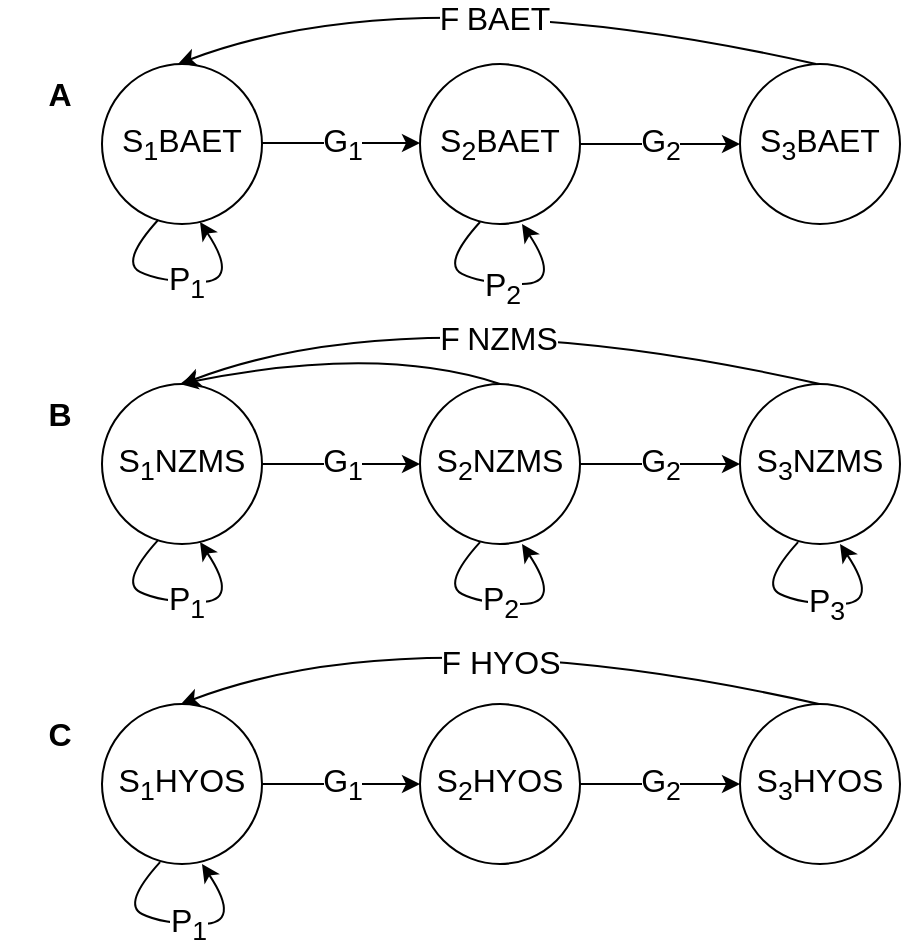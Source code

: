 <mxfile version="20.5.3" type="github">
  <diagram id="V8dSmbORWP49UcVRykCs" name="Page-1">
    <mxGraphModel dx="1038" dy="536" grid="1" gridSize="10" guides="1" tooltips="1" connect="1" arrows="1" fold="1" page="1" pageScale="1" pageWidth="850" pageHeight="1100" math="0" shadow="0">
      <root>
        <mxCell id="0" />
        <mxCell id="1" parent="0" />
        <mxCell id="CUxsv4Kta_BDDFA2uctb-1" value="S&lt;sub&gt;1&lt;/sub&gt;BAET" style="ellipse;whiteSpace=wrap;html=1;aspect=fixed;fontSize=16;" parent="1" vertex="1">
          <mxGeometry x="121" y="120" width="80" height="80" as="geometry" />
        </mxCell>
        <mxCell id="CUxsv4Kta_BDDFA2uctb-2" value="&lt;font style=&quot;font-size: 16px;&quot;&gt;S&lt;sub&gt;2&lt;/sub&gt;&lt;/font&gt;&lt;font style=&quot;font-size: 16px;&quot;&gt;BAET&lt;/font&gt;" style="ellipse;whiteSpace=wrap;html=1;aspect=fixed;fontSize=15;" parent="1" vertex="1">
          <mxGeometry x="280" y="120" width="80" height="80" as="geometry" />
        </mxCell>
        <mxCell id="CUxsv4Kta_BDDFA2uctb-3" value="&lt;font style=&quot;font-size: 16px;&quot;&gt;S&lt;sub&gt;3&lt;/sub&gt;&lt;/font&gt;&lt;font style=&quot;font-size: 16px;&quot;&gt;BAET&lt;/font&gt;" style="ellipse;whiteSpace=wrap;html=1;aspect=fixed;" parent="1" vertex="1">
          <mxGeometry x="440" y="120" width="80" height="80" as="geometry" />
        </mxCell>
        <mxCell id="CUxsv4Kta_BDDFA2uctb-4" value="S&lt;sub&gt;1&lt;/sub&gt;NZMS" style="ellipse;whiteSpace=wrap;html=1;aspect=fixed;fontSize=16;" parent="1" vertex="1">
          <mxGeometry x="121" y="280" width="80" height="80" as="geometry" />
        </mxCell>
        <mxCell id="CUxsv4Kta_BDDFA2uctb-5" value="&lt;font style=&quot;font-size: 16px;&quot;&gt;S&lt;sub&gt;2&lt;/sub&gt;&lt;/font&gt;&lt;font style=&quot;font-size: 16px;&quot;&gt;NZMS&lt;/font&gt;" style="ellipse;whiteSpace=wrap;html=1;aspect=fixed;" parent="1" vertex="1">
          <mxGeometry x="280" y="280" width="80" height="80" as="geometry" />
        </mxCell>
        <mxCell id="CUxsv4Kta_BDDFA2uctb-6" value="&lt;font style=&quot;font-size: 16px;&quot;&gt;S&lt;sub&gt;3&lt;/sub&gt;NZMS&lt;/font&gt;" style="ellipse;whiteSpace=wrap;html=1;aspect=fixed;" parent="1" vertex="1">
          <mxGeometry x="440" y="280" width="80" height="80" as="geometry" />
        </mxCell>
        <mxCell id="CUxsv4Kta_BDDFA2uctb-7" value="&lt;font style=&quot;font-size: 16px;&quot;&gt;S&lt;sub&gt;1&lt;/sub&gt;&lt;/font&gt;&lt;font style=&quot;font-size: 16px;&quot;&gt;HYOS&lt;/font&gt;" style="ellipse;whiteSpace=wrap;html=1;aspect=fixed;" parent="1" vertex="1">
          <mxGeometry x="121" y="440" width="80" height="80" as="geometry" />
        </mxCell>
        <mxCell id="CUxsv4Kta_BDDFA2uctb-8" value="&lt;font style=&quot;font-size: 16px;&quot;&gt;S&lt;sub&gt;2&lt;/sub&gt;&lt;/font&gt;&lt;font style=&quot;font-size: 16px;&quot;&gt;HYOS&lt;/font&gt;" style="ellipse;whiteSpace=wrap;html=1;aspect=fixed;" parent="1" vertex="1">
          <mxGeometry x="280" y="440" width="80" height="80" as="geometry" />
        </mxCell>
        <mxCell id="CUxsv4Kta_BDDFA2uctb-9" value="&lt;font style=&quot;font-size: 16px;&quot;&gt;S&lt;sub&gt;3&lt;/sub&gt;&lt;/font&gt;&lt;font style=&quot;font-size: 16px;&quot;&gt;HYOS&lt;/font&gt;" style="ellipse;whiteSpace=wrap;html=1;aspect=fixed;" parent="1" vertex="1">
          <mxGeometry x="440" y="440" width="80" height="80" as="geometry" />
        </mxCell>
        <mxCell id="CUxsv4Kta_BDDFA2uctb-14" value="&lt;font style=&quot;font-size: 16px;&quot;&gt;G&lt;sub&gt;1&lt;/sub&gt;&lt;/font&gt;" style="endArrow=classic;html=1;rounded=0;exitX=1;exitY=0.5;exitDx=0;exitDy=0;" parent="1" source="CUxsv4Kta_BDDFA2uctb-7" target="CUxsv4Kta_BDDFA2uctb-8" edge="1">
          <mxGeometry width="50" height="50" relative="1" as="geometry">
            <mxPoint x="400" y="380" as="sourcePoint" />
            <mxPoint x="450" y="330" as="targetPoint" />
          </mxGeometry>
        </mxCell>
        <mxCell id="CUxsv4Kta_BDDFA2uctb-15" value="&lt;font style=&quot;font-size: 16px;&quot;&gt;G&lt;sub&gt;2&lt;/sub&gt;&lt;/font&gt;" style="endArrow=classic;html=1;rounded=0;exitX=1;exitY=0.5;exitDx=0;exitDy=0;entryX=0;entryY=0.5;entryDx=0;entryDy=0;" parent="1" source="CUxsv4Kta_BDDFA2uctb-8" target="CUxsv4Kta_BDDFA2uctb-9" edge="1">
          <mxGeometry width="50" height="50" relative="1" as="geometry">
            <mxPoint x="400" y="380" as="sourcePoint" />
            <mxPoint x="450" y="330" as="targetPoint" />
          </mxGeometry>
        </mxCell>
        <mxCell id="CUxsv4Kta_BDDFA2uctb-18" value="G&lt;sub&gt;1&lt;/sub&gt;" style="endArrow=classic;html=1;rounded=0;fontSize=16;exitX=1;exitY=0.5;exitDx=0;exitDy=0;entryX=0;entryY=0.5;entryDx=0;entryDy=0;" parent="1" edge="1">
          <mxGeometry width="50" height="50" relative="1" as="geometry">
            <mxPoint x="201" y="159.5" as="sourcePoint" />
            <mxPoint x="280" y="159.5" as="targetPoint" />
          </mxGeometry>
        </mxCell>
        <mxCell id="CUxsv4Kta_BDDFA2uctb-19" value="G&lt;sub&gt;2&lt;/sub&gt;" style="endArrow=classic;html=1;rounded=0;fontSize=16;exitX=1;exitY=0.5;exitDx=0;exitDy=0;entryX=0;entryY=0.5;entryDx=0;entryDy=0;" parent="1" source="CUxsv4Kta_BDDFA2uctb-2" target="CUxsv4Kta_BDDFA2uctb-3" edge="1">
          <mxGeometry width="50" height="50" relative="1" as="geometry">
            <mxPoint x="460" y="380" as="sourcePoint" />
            <mxPoint x="510" y="330" as="targetPoint" />
          </mxGeometry>
        </mxCell>
        <mxCell id="CUxsv4Kta_BDDFA2uctb-20" value="G&lt;sub&gt;1&lt;/sub&gt;" style="endArrow=classic;html=1;rounded=0;fontSize=16;exitX=1;exitY=0.5;exitDx=0;exitDy=0;entryX=0;entryY=0.5;entryDx=0;entryDy=0;" parent="1" source="CUxsv4Kta_BDDFA2uctb-4" target="CUxsv4Kta_BDDFA2uctb-5" edge="1">
          <mxGeometry width="50" height="50" relative="1" as="geometry">
            <mxPoint x="460" y="380" as="sourcePoint" />
            <mxPoint x="270" y="320" as="targetPoint" />
          </mxGeometry>
        </mxCell>
        <mxCell id="CUxsv4Kta_BDDFA2uctb-21" value="G&lt;sub&gt;2&lt;/sub&gt;" style="endArrow=classic;html=1;rounded=0;fontSize=16;exitX=1;exitY=0.5;exitDx=0;exitDy=0;entryX=0;entryY=0.5;entryDx=0;entryDy=0;" parent="1" source="CUxsv4Kta_BDDFA2uctb-5" target="CUxsv4Kta_BDDFA2uctb-6" edge="1">
          <mxGeometry width="50" height="50" relative="1" as="geometry">
            <mxPoint x="460" y="380" as="sourcePoint" />
            <mxPoint x="440" y="330" as="targetPoint" />
          </mxGeometry>
        </mxCell>
        <mxCell id="CUxsv4Kta_BDDFA2uctb-23" value="P&lt;sub&gt;3&lt;/sub&gt;" style="curved=1;endArrow=classic;html=1;rounded=0;fontSize=16;exitX=0.363;exitY=0.988;exitDx=0;exitDy=0;entryX=0.625;entryY=1;entryDx=0;entryDy=0;exitPerimeter=0;entryPerimeter=0;" parent="1" source="CUxsv4Kta_BDDFA2uctb-6" target="CUxsv4Kta_BDDFA2uctb-6" edge="1">
          <mxGeometry width="50" height="50" relative="1" as="geometry">
            <mxPoint x="460" y="380" as="sourcePoint" />
            <mxPoint x="510" y="330" as="targetPoint" />
            <Array as="points">
              <mxPoint x="450" y="380" />
              <mxPoint x="470" y="390" />
              <mxPoint x="510" y="390" />
            </Array>
          </mxGeometry>
        </mxCell>
        <mxCell id="CUxsv4Kta_BDDFA2uctb-24" value="P&lt;sub&gt;1&lt;/sub&gt;" style="curved=1;endArrow=classic;html=1;rounded=0;fontSize=16;exitX=0.363;exitY=0.988;exitDx=0;exitDy=0;entryX=0.625;entryY=1;entryDx=0;entryDy=0;exitPerimeter=0;entryPerimeter=0;" parent="1" edge="1">
          <mxGeometry width="50" height="50" relative="1" as="geometry">
            <mxPoint x="149.04" y="198.0" as="sourcePoint" />
            <mxPoint x="170" y="198.96" as="targetPoint" />
            <Array as="points">
              <mxPoint x="130" y="218.96" />
              <mxPoint x="150" y="228.96" />
              <mxPoint x="190" y="228.96" />
            </Array>
          </mxGeometry>
        </mxCell>
        <mxCell id="CUxsv4Kta_BDDFA2uctb-25" value="" style="curved=1;endArrow=classic;html=1;rounded=0;fontSize=16;exitX=0.363;exitY=0.988;exitDx=0;exitDy=0;entryX=0.625;entryY=1;entryDx=0;entryDy=0;exitPerimeter=0;entryPerimeter=0;" parent="1" edge="1">
          <mxGeometry width="50" height="50" relative="1" as="geometry">
            <mxPoint x="310.04" y="199" as="sourcePoint" />
            <mxPoint x="331" y="199.96" as="targetPoint" />
            <Array as="points">
              <mxPoint x="291" y="219.96" />
              <mxPoint x="311" y="229.96" />
              <mxPoint x="351" y="229.96" />
            </Array>
          </mxGeometry>
        </mxCell>
        <mxCell id="CUxsv4Kta_BDDFA2uctb-27" value="P&lt;sub&gt;2&lt;/sub&gt;" style="edgeLabel;html=1;align=center;verticalAlign=middle;resizable=0;points=[];fontSize=16;" parent="CUxsv4Kta_BDDFA2uctb-25" vertex="1" connectable="0">
          <mxGeometry x="-0.042" y="-2" relative="1" as="geometry">
            <mxPoint as="offset" />
          </mxGeometry>
        </mxCell>
        <mxCell id="CUxsv4Kta_BDDFA2uctb-28" value="" style="curved=1;endArrow=classic;html=1;rounded=0;fontSize=16;exitX=0.363;exitY=0.988;exitDx=0;exitDy=0;entryX=0.625;entryY=1;entryDx=0;entryDy=0;exitPerimeter=0;entryPerimeter=0;" parent="1" edge="1">
          <mxGeometry width="50" height="50" relative="1" as="geometry">
            <mxPoint x="310.04" y="359.04" as="sourcePoint" />
            <mxPoint x="331" y="360" as="targetPoint" />
            <Array as="points">
              <mxPoint x="291" y="380" />
              <mxPoint x="311" y="390" />
              <mxPoint x="351" y="390" />
            </Array>
          </mxGeometry>
        </mxCell>
        <mxCell id="CUxsv4Kta_BDDFA2uctb-33" value="P&lt;sub&gt;2&lt;/sub&gt;" style="edgeLabel;html=1;align=center;verticalAlign=middle;resizable=0;points=[];fontSize=16;" parent="CUxsv4Kta_BDDFA2uctb-28" vertex="1" connectable="0">
          <mxGeometry x="-0.058" y="1" relative="1" as="geometry">
            <mxPoint as="offset" />
          </mxGeometry>
        </mxCell>
        <mxCell id="CUxsv4Kta_BDDFA2uctb-29" value="P&lt;sub&gt;1&lt;/sub&gt;" style="curved=1;endArrow=classic;html=1;rounded=0;fontSize=16;exitX=0.363;exitY=0.988;exitDx=0;exitDy=0;entryX=0.625;entryY=1;entryDx=0;entryDy=0;exitPerimeter=0;entryPerimeter=0;" parent="1" edge="1">
          <mxGeometry width="50" height="50" relative="1" as="geometry">
            <mxPoint x="149.04" y="358.04" as="sourcePoint" />
            <mxPoint x="170" y="359" as="targetPoint" />
            <Array as="points">
              <mxPoint x="130" y="379" />
              <mxPoint x="150" y="389" />
              <mxPoint x="190" y="389" />
            </Array>
          </mxGeometry>
        </mxCell>
        <mxCell id="CUxsv4Kta_BDDFA2uctb-30" value="P&lt;sub&gt;1&lt;/sub&gt;" style="curved=1;endArrow=classic;html=1;rounded=0;fontSize=16;exitX=0.363;exitY=0.988;exitDx=0;exitDy=0;entryX=0.625;entryY=1;entryDx=0;entryDy=0;exitPerimeter=0;entryPerimeter=0;" parent="1" edge="1">
          <mxGeometry width="50" height="50" relative="1" as="geometry">
            <mxPoint x="150.04" y="519.04" as="sourcePoint" />
            <mxPoint x="171" y="520" as="targetPoint" />
            <Array as="points">
              <mxPoint x="131" y="540" />
              <mxPoint x="151" y="550" />
              <mxPoint x="191" y="550" />
            </Array>
          </mxGeometry>
        </mxCell>
        <mxCell id="CUxsv4Kta_BDDFA2uctb-35" value="" style="curved=1;endArrow=classic;html=1;rounded=0;fontSize=16;entryX=0.5;entryY=0;entryDx=0;entryDy=0;" parent="1" target="CUxsv4Kta_BDDFA2uctb-4" edge="1">
          <mxGeometry width="50" height="50" relative="1" as="geometry">
            <mxPoint x="480" y="280" as="sourcePoint" />
            <mxPoint x="161" y="275" as="targetPoint" />
            <Array as="points">
              <mxPoint x="280" y="235" />
            </Array>
          </mxGeometry>
        </mxCell>
        <mxCell id="CUxsv4Kta_BDDFA2uctb-37" value="F&lt;sub&gt; &lt;/sub&gt;NZMS" style="edgeLabel;html=1;align=center;verticalAlign=middle;resizable=0;points=[];fontSize=16;" parent="CUxsv4Kta_BDDFA2uctb-35" vertex="1" connectable="0">
          <mxGeometry x="-0.027" y="15" relative="1" as="geometry">
            <mxPoint as="offset" />
          </mxGeometry>
        </mxCell>
        <mxCell id="CUxsv4Kta_BDDFA2uctb-38" value="" style="curved=1;endArrow=classic;html=1;rounded=0;fontSize=16;entryX=0.5;entryY=0;entryDx=0;entryDy=0;" parent="1" edge="1">
          <mxGeometry width="50" height="50" relative="1" as="geometry">
            <mxPoint x="479.5" y="440" as="sourcePoint" />
            <mxPoint x="160.5" y="440" as="targetPoint" />
            <Array as="points">
              <mxPoint x="279.5" y="395" />
            </Array>
          </mxGeometry>
        </mxCell>
        <mxCell id="CUxsv4Kta_BDDFA2uctb-39" value="F HYOS" style="edgeLabel;html=1;align=center;verticalAlign=middle;resizable=0;points=[];fontSize=16;" parent="CUxsv4Kta_BDDFA2uctb-38" vertex="1" connectable="0">
          <mxGeometry x="-0.027" y="15" relative="1" as="geometry">
            <mxPoint x="1" as="offset" />
          </mxGeometry>
        </mxCell>
        <mxCell id="CUxsv4Kta_BDDFA2uctb-40" value="" style="curved=1;endArrow=classic;html=1;rounded=0;fontSize=16;entryX=0.5;entryY=0;entryDx=0;entryDy=0;" parent="1" edge="1">
          <mxGeometry width="50" height="50" relative="1" as="geometry">
            <mxPoint x="478" y="120" as="sourcePoint" />
            <mxPoint x="159" y="120" as="targetPoint" />
            <Array as="points">
              <mxPoint x="278" y="75" />
            </Array>
          </mxGeometry>
        </mxCell>
        <mxCell id="CUxsv4Kta_BDDFA2uctb-41" value="F&lt;sub&gt; &lt;/sub&gt;BAET" style="edgeLabel;html=1;align=center;verticalAlign=middle;resizable=0;points=[];fontSize=16;" parent="CUxsv4Kta_BDDFA2uctb-40" vertex="1" connectable="0">
          <mxGeometry x="-0.027" y="15" relative="1" as="geometry">
            <mxPoint as="offset" />
          </mxGeometry>
        </mxCell>
        <mxCell id="CUxsv4Kta_BDDFA2uctb-43" value="" style="curved=1;endArrow=classic;html=1;rounded=0;fontSize=16;" parent="1" edge="1">
          <mxGeometry width="50" height="50" relative="1" as="geometry">
            <mxPoint x="320" y="280" as="sourcePoint" />
            <mxPoint x="160" y="280" as="targetPoint" />
            <Array as="points">
              <mxPoint x="320" y="280" />
              <mxPoint x="260" y="260" />
            </Array>
          </mxGeometry>
        </mxCell>
        <mxCell id="6y4oAwldkFoNBneuKFBd-1" value="&lt;font size=&quot;1&quot;&gt;&lt;b style=&quot;font-size: 16px;&quot;&gt;A&lt;/b&gt;&lt;/font&gt;" style="text;html=1;strokeColor=none;fillColor=none;align=center;verticalAlign=middle;whiteSpace=wrap;rounded=0;" vertex="1" parent="1">
          <mxGeometry x="70" y="120" width="60" height="30" as="geometry" />
        </mxCell>
        <mxCell id="6y4oAwldkFoNBneuKFBd-2" value="&lt;font size=&quot;1&quot;&gt;&lt;b style=&quot;font-size: 16px;&quot;&gt;B&lt;/b&gt;&lt;/font&gt;" style="text;html=1;strokeColor=none;fillColor=none;align=center;verticalAlign=middle;whiteSpace=wrap;rounded=0;" vertex="1" parent="1">
          <mxGeometry x="70" y="280" width="60" height="30" as="geometry" />
        </mxCell>
        <mxCell id="6y4oAwldkFoNBneuKFBd-5" value="&lt;font style=&quot;font-size: 16px;&quot;&gt;&lt;b&gt;C&lt;/b&gt;&lt;/font&gt;" style="text;html=1;strokeColor=none;fillColor=none;align=center;verticalAlign=middle;whiteSpace=wrap;rounded=0;" vertex="1" parent="1">
          <mxGeometry x="70" y="440" width="60" height="30" as="geometry" />
        </mxCell>
      </root>
    </mxGraphModel>
  </diagram>
</mxfile>
